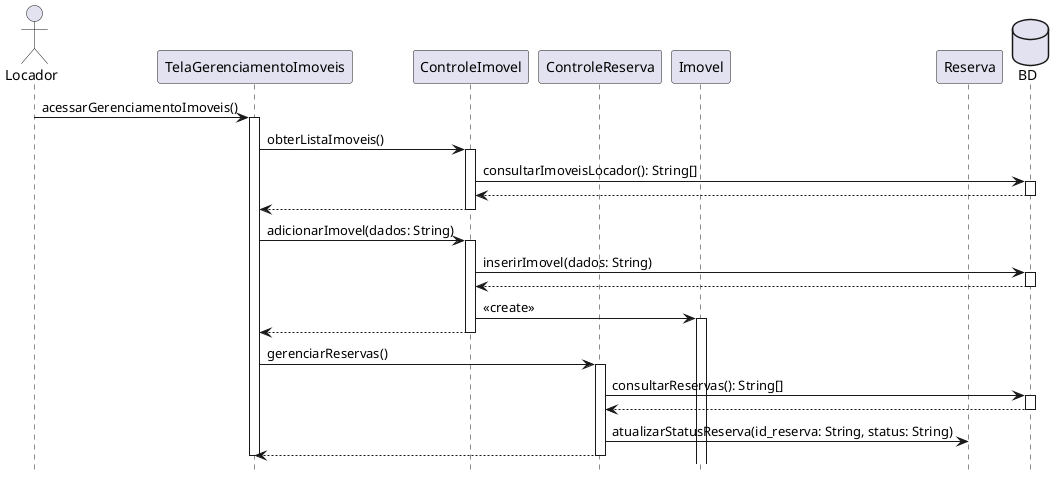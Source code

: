 @startuml "Gerenciamento de Imóveis - Locador"
hide footbox

actor Locador as locador
participant TelaGerenciamentoImoveis as tela_gerenciamento_imoveis
participant ControleImovel as controle_imovel
participant ControleReserva as controle_reserva
participant Imovel as imovel
participant Reserva as reserva
database BD as bd

locador -> tela_gerenciamento_imoveis: acessarGerenciamentoImoveis()
activate tela_gerenciamento_imoveis

tela_gerenciamento_imoveis -> controle_imovel: obterListaImoveis()
activate controle_imovel

controle_imovel -> bd: consultarImoveisLocador(): String[]
activate bd
bd --> controle_imovel
deactivate bd

controle_imovel --> tela_gerenciamento_imoveis
deactivate controle_imovel

tela_gerenciamento_imoveis -> controle_imovel: adicionarImovel(dados: String)
activate controle_imovel

controle_imovel -> bd: inserirImovel(dados: String)
activate bd
bd --> controle_imovel
deactivate bd

controle_imovel -> imovel: <<create>>
activate imovel

controle_imovel --> tela_gerenciamento_imoveis
deactivate controle_imovel

tela_gerenciamento_imoveis -> controle_reserva: gerenciarReservas()
activate controle_reserva

controle_reserva -> bd: consultarReservas(): String[]
activate bd
bd --> controle_reserva
deactivate bd

controle_reserva -> reserva: atualizarStatusReserva(id_reserva: String, status: String)

controle_reserva --> tela_gerenciamento_imoveis
deactivate controle_reserva

deactivate tela_gerenciamento_imoveis
@enduml
